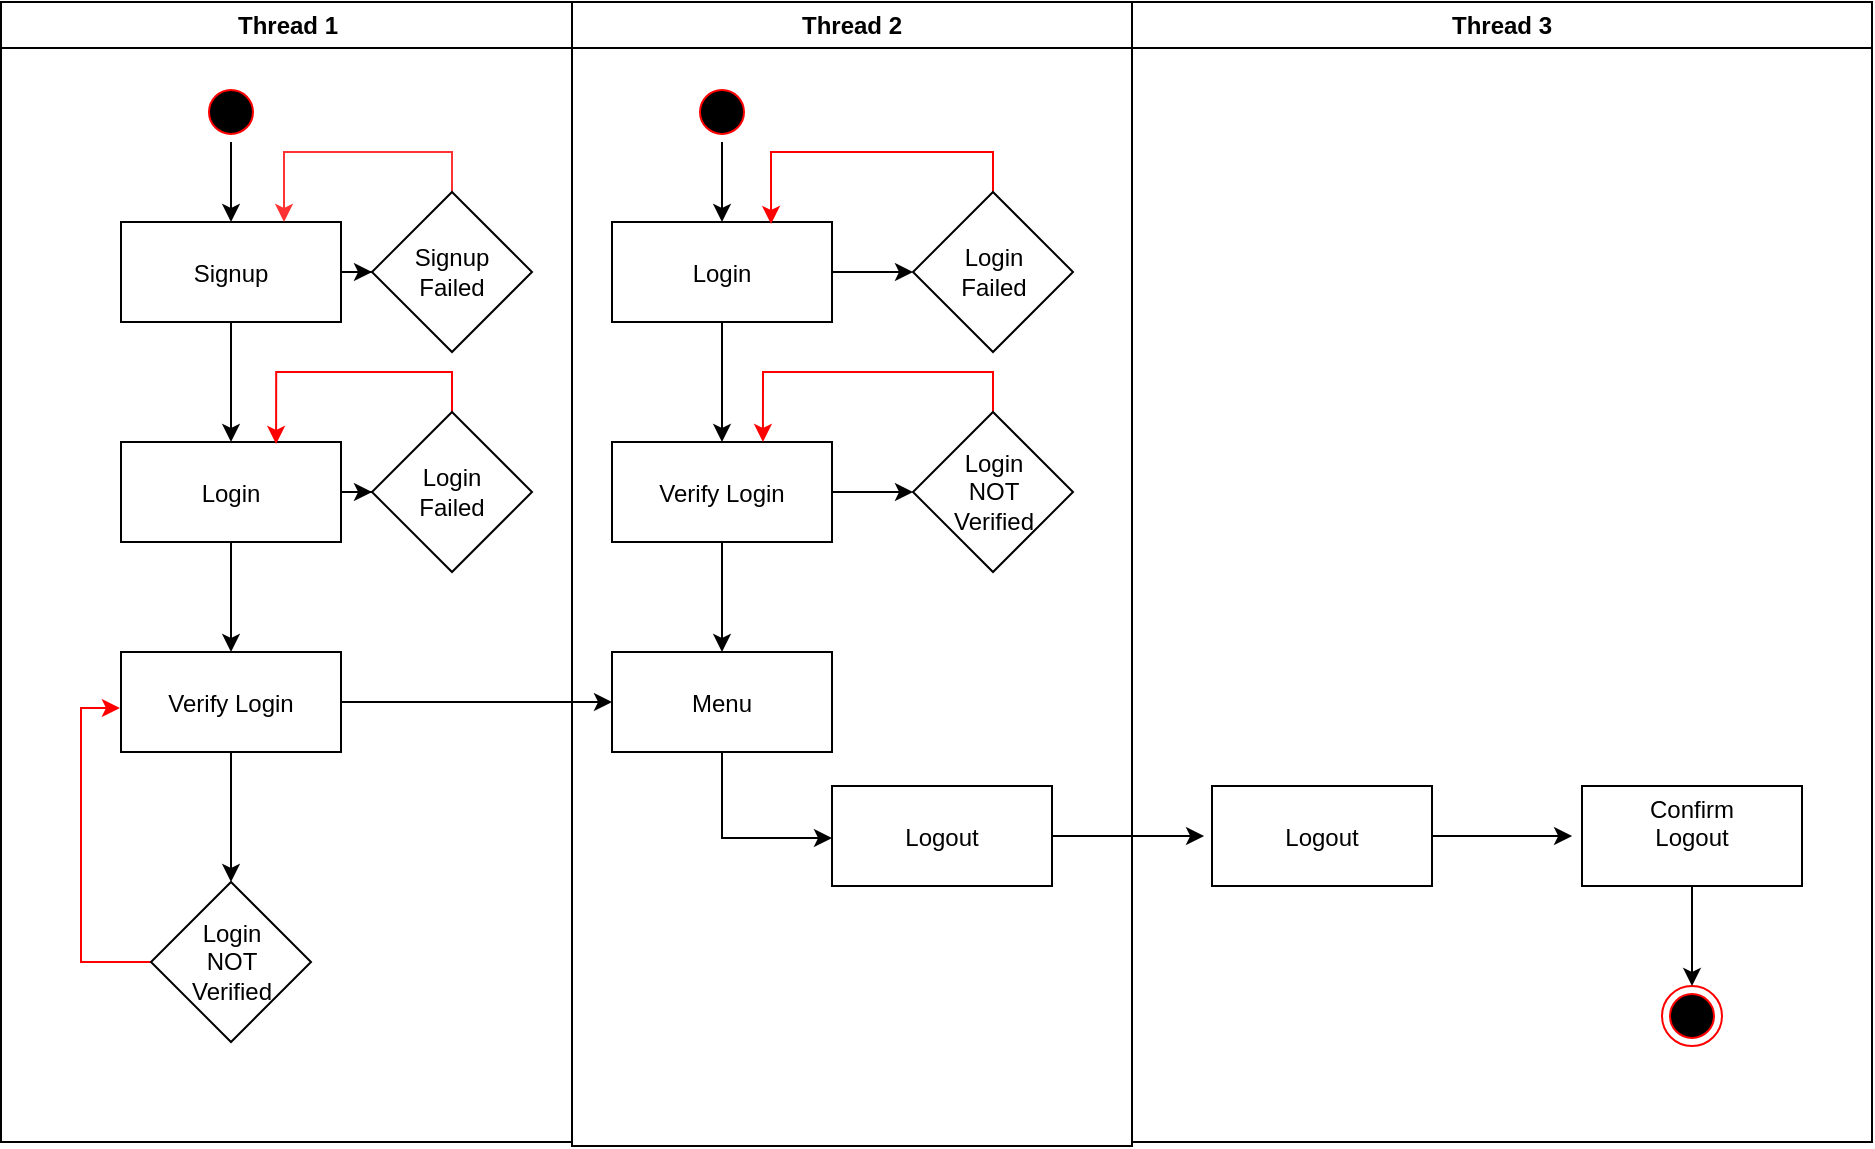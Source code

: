 <mxfile version="20.8.23" type="github">
  <diagram name="Page-1" id="e7e014a7-5840-1c2e-5031-d8a46d1fe8dd">
    <mxGraphModel dx="1360" dy="795" grid="1" gridSize="10" guides="1" tooltips="1" connect="1" arrows="1" fold="1" page="1" pageScale="1" pageWidth="1169" pageHeight="826" background="none" math="0" shadow="0">
      <root>
        <mxCell id="0" />
        <mxCell id="1" parent="0" />
        <mxCell id="hJeXfJ9joHmPJ0TFAOnG-43" value="" style="edgeStyle=orthogonalEdgeStyle;rounded=0;orthogonalLoop=1;jettySize=auto;html=1;strokeColor=#000000;entryX=-0.036;entryY=0.5;entryDx=0;entryDy=0;entryPerimeter=0;" parent="1" source="hJeXfJ9joHmPJ0TFAOnG-39" target="hJeXfJ9joHmPJ0TFAOnG-42" edge="1">
          <mxGeometry relative="1" as="geometry" />
        </mxCell>
        <mxCell id="LdhuR25lk1DsIXaJExgV-56" style="edgeStyle=orthogonalEdgeStyle;rounded=0;orthogonalLoop=1;jettySize=auto;html=1;" parent="1" source="10" target="18" edge="1">
          <mxGeometry relative="1" as="geometry" />
        </mxCell>
        <mxCell id="2" value="Thread 1" style="swimlane;whiteSpace=wrap" parent="1" vertex="1">
          <mxGeometry x="164.5" y="128" width="285.5" height="570" as="geometry" />
        </mxCell>
        <mxCell id="LdhuR25lk1DsIXaJExgV-53" value="" style="edgeStyle=orthogonalEdgeStyle;rounded=0;orthogonalLoop=1;jettySize=auto;html=1;" parent="2" source="5" target="7" edge="1">
          <mxGeometry relative="1" as="geometry" />
        </mxCell>
        <mxCell id="5" value="" style="ellipse;shape=startState;fillColor=#000000;strokeColor=#ff0000;" parent="2" vertex="1">
          <mxGeometry x="100" y="40" width="30" height="30" as="geometry" />
        </mxCell>
        <mxCell id="LdhuR25lk1DsIXaJExgV-54" value="" style="edgeStyle=orthogonalEdgeStyle;rounded=0;orthogonalLoop=1;jettySize=auto;html=1;" parent="2" source="7" target="8" edge="1">
          <mxGeometry relative="1" as="geometry" />
        </mxCell>
        <mxCell id="LdhuR25lk1DsIXaJExgV-74" value="" style="edgeStyle=orthogonalEdgeStyle;rounded=0;orthogonalLoop=1;jettySize=auto;html=1;" parent="2" source="7" target="LdhuR25lk1DsIXaJExgV-73" edge="1">
          <mxGeometry relative="1" as="geometry" />
        </mxCell>
        <mxCell id="7" value="Signup" style="" parent="2" vertex="1">
          <mxGeometry x="60" y="110" width="110" height="50" as="geometry" />
        </mxCell>
        <mxCell id="LdhuR25lk1DsIXaJExgV-55" value="" style="edgeStyle=orthogonalEdgeStyle;rounded=0;orthogonalLoop=1;jettySize=auto;html=1;" parent="2" source="8" target="10" edge="1">
          <mxGeometry relative="1" as="geometry" />
        </mxCell>
        <mxCell id="LdhuR25lk1DsIXaJExgV-71" value="" style="edgeStyle=orthogonalEdgeStyle;rounded=0;orthogonalLoop=1;jettySize=auto;html=1;" parent="2" source="8" target="LdhuR25lk1DsIXaJExgV-70" edge="1">
          <mxGeometry relative="1" as="geometry" />
        </mxCell>
        <mxCell id="8" value="Login" style="" parent="2" vertex="1">
          <mxGeometry x="60" y="220" width="110" height="50" as="geometry" />
        </mxCell>
        <mxCell id="LdhuR25lk1DsIXaJExgV-68" value="" style="edgeStyle=orthogonalEdgeStyle;rounded=0;orthogonalLoop=1;jettySize=auto;html=1;" parent="2" source="10" target="LdhuR25lk1DsIXaJExgV-67" edge="1">
          <mxGeometry relative="1" as="geometry" />
        </mxCell>
        <mxCell id="10" value="Verify Login" style="" parent="2" vertex="1">
          <mxGeometry x="60" y="325" width="110" height="50" as="geometry" />
        </mxCell>
        <mxCell id="LdhuR25lk1DsIXaJExgV-69" style="edgeStyle=orthogonalEdgeStyle;rounded=0;orthogonalLoop=1;jettySize=auto;html=1;exitX=0;exitY=0.5;exitDx=0;exitDy=0;entryX=-0.005;entryY=0.56;entryDx=0;entryDy=0;entryPerimeter=0;strokeColor=#FF0000;" parent="2" source="LdhuR25lk1DsIXaJExgV-67" target="10" edge="1">
          <mxGeometry relative="1" as="geometry" />
        </mxCell>
        <mxCell id="LdhuR25lk1DsIXaJExgV-67" value="&lt;div&gt;Login&lt;/div&gt;&lt;div&gt;NOT&lt;/div&gt;&lt;div&gt;Verified&lt;br&gt;&lt;/div&gt;" style="rhombus;whiteSpace=wrap;html=1;fillColor=rgb(255, 255, 255);" parent="2" vertex="1">
          <mxGeometry x="75" y="440" width="80" height="80" as="geometry" />
        </mxCell>
        <mxCell id="LdhuR25lk1DsIXaJExgV-72" style="edgeStyle=orthogonalEdgeStyle;rounded=0;orthogonalLoop=1;jettySize=auto;html=1;exitX=0.5;exitY=0;exitDx=0;exitDy=0;entryX=0.705;entryY=0.02;entryDx=0;entryDy=0;entryPerimeter=0;strokeColor=#FF0000;" parent="2" source="LdhuR25lk1DsIXaJExgV-70" target="8" edge="1">
          <mxGeometry relative="1" as="geometry" />
        </mxCell>
        <mxCell id="LdhuR25lk1DsIXaJExgV-70" value="&lt;div&gt;Login&lt;/div&gt;&lt;div&gt;Failed&lt;br&gt;&lt;/div&gt;" style="rhombus;whiteSpace=wrap;html=1;fillColor=rgb(255, 255, 255);" parent="2" vertex="1">
          <mxGeometry x="185.5" y="205" width="80" height="80" as="geometry" />
        </mxCell>
        <mxCell id="LdhuR25lk1DsIXaJExgV-75" style="edgeStyle=orthogonalEdgeStyle;rounded=0;orthogonalLoop=1;jettySize=auto;html=1;exitX=0.5;exitY=0;exitDx=0;exitDy=0;entryX=0.741;entryY=0;entryDx=0;entryDy=0;entryPerimeter=0;strokeColor=#FF3333;" parent="2" source="LdhuR25lk1DsIXaJExgV-73" target="7" edge="1">
          <mxGeometry relative="1" as="geometry" />
        </mxCell>
        <mxCell id="LdhuR25lk1DsIXaJExgV-73" value="&lt;div&gt;Signup&lt;/div&gt;&lt;div&gt;Failed&lt;br&gt;&lt;/div&gt;" style="rhombus;whiteSpace=wrap;html=1;fillColor=rgb(255, 255, 255);" parent="2" vertex="1">
          <mxGeometry x="185.5" y="95" width="80" height="80" as="geometry" />
        </mxCell>
        <mxCell id="3" value="Thread 2" style="swimlane;whiteSpace=wrap" parent="1" vertex="1">
          <mxGeometry x="450" y="128" width="280" height="572" as="geometry" />
        </mxCell>
        <mxCell id="LdhuR25lk1DsIXaJExgV-61" value="" style="edgeStyle=orthogonalEdgeStyle;rounded=0;orthogonalLoop=1;jettySize=auto;html=1;" parent="3" source="13" target="15" edge="1">
          <mxGeometry relative="1" as="geometry" />
        </mxCell>
        <mxCell id="13" value="" style="ellipse;shape=startState;fillColor=#000000;strokeColor=#ff0000;" parent="3" vertex="1">
          <mxGeometry x="60" y="40" width="30" height="30" as="geometry" />
        </mxCell>
        <mxCell id="LdhuR25lk1DsIXaJExgV-50" value="" style="edgeStyle=orthogonalEdgeStyle;rounded=0;orthogonalLoop=1;jettySize=auto;html=1;" parent="3" source="15" target="LdhuR25lk1DsIXaJExgV-49" edge="1">
          <mxGeometry relative="1" as="geometry" />
        </mxCell>
        <mxCell id="LdhuR25lk1DsIXaJExgV-57" value="" style="edgeStyle=orthogonalEdgeStyle;rounded=0;orthogonalLoop=1;jettySize=auto;html=1;" parent="3" source="15" target="16" edge="1">
          <mxGeometry relative="1" as="geometry" />
        </mxCell>
        <mxCell id="15" value="Login" style="" parent="3" vertex="1">
          <mxGeometry x="20" y="110" width="110" height="50" as="geometry" />
        </mxCell>
        <mxCell id="LdhuR25lk1DsIXaJExgV-52" value="" style="edgeStyle=orthogonalEdgeStyle;rounded=0;orthogonalLoop=1;jettySize=auto;html=1;" parent="3" source="16" target="LdhuR25lk1DsIXaJExgV-51" edge="1">
          <mxGeometry relative="1" as="geometry" />
        </mxCell>
        <mxCell id="LdhuR25lk1DsIXaJExgV-58" value="" style="edgeStyle=orthogonalEdgeStyle;rounded=0;orthogonalLoop=1;jettySize=auto;html=1;" parent="3" source="16" target="18" edge="1">
          <mxGeometry relative="1" as="geometry" />
        </mxCell>
        <mxCell id="16" value="Verify Login" style="" parent="3" vertex="1">
          <mxGeometry x="20" y="220" width="110" height="50" as="geometry" />
        </mxCell>
        <mxCell id="hJeXfJ9joHmPJ0TFAOnG-41" style="edgeStyle=orthogonalEdgeStyle;rounded=0;orthogonalLoop=1;jettySize=auto;html=1;entryX=0;entryY=0.52;entryDx=0;entryDy=0;entryPerimeter=0;strokeColor=#000000;" parent="3" source="18" target="hJeXfJ9joHmPJ0TFAOnG-39" edge="1">
          <mxGeometry relative="1" as="geometry" />
        </mxCell>
        <mxCell id="18" value="Menu" style="" parent="3" vertex="1">
          <mxGeometry x="20" y="325" width="110" height="50" as="geometry" />
        </mxCell>
        <mxCell id="LdhuR25lk1DsIXaJExgV-60" style="edgeStyle=orthogonalEdgeStyle;rounded=0;orthogonalLoop=1;jettySize=auto;html=1;exitX=0.5;exitY=0;exitDx=0;exitDy=0;entryX=0.723;entryY=0.02;entryDx=0;entryDy=0;entryPerimeter=0;strokeColor=#FF0000;" parent="3" source="LdhuR25lk1DsIXaJExgV-49" target="15" edge="1">
          <mxGeometry relative="1" as="geometry" />
        </mxCell>
        <mxCell id="LdhuR25lk1DsIXaJExgV-49" value="&lt;div&gt;Login&lt;/div&gt;&lt;div&gt;Failed&lt;br&gt;&lt;/div&gt;" style="rhombus;whiteSpace=wrap;html=1;fillColor=rgb(255, 255, 255);" parent="3" vertex="1">
          <mxGeometry x="170.5" y="95" width="80" height="80" as="geometry" />
        </mxCell>
        <mxCell id="LdhuR25lk1DsIXaJExgV-59" style="edgeStyle=orthogonalEdgeStyle;rounded=0;orthogonalLoop=1;jettySize=auto;html=1;exitX=0.5;exitY=0;exitDx=0;exitDy=0;entryX=0.686;entryY=0;entryDx=0;entryDy=0;entryPerimeter=0;strokeColor=#FF0000;" parent="3" source="LdhuR25lk1DsIXaJExgV-51" target="16" edge="1">
          <mxGeometry relative="1" as="geometry" />
        </mxCell>
        <mxCell id="LdhuR25lk1DsIXaJExgV-51" value="&lt;div&gt;Login&lt;/div&gt;&lt;div&gt;NOT&lt;br&gt;&lt;/div&gt;&lt;div&gt;Verified&lt;br&gt;&lt;/div&gt;" style="rhombus;whiteSpace=wrap;html=1;fillColor=rgb(255, 255, 255);" parent="3" vertex="1">
          <mxGeometry x="170.5" y="205" width="80" height="80" as="geometry" />
        </mxCell>
        <mxCell id="hJeXfJ9joHmPJ0TFAOnG-39" value="Logout" style="fillColor=rgb(255, 255, 255);strokeColor=rgb(0, 0, 0);fontColor=rgb(0, 0, 0);" parent="3" vertex="1">
          <mxGeometry x="130" y="392" width="110" height="50" as="geometry" />
        </mxCell>
        <mxCell id="4" value="Thread 3" style="swimlane;whiteSpace=wrap" parent="1" vertex="1">
          <mxGeometry x="730" y="128" width="370" height="570" as="geometry" />
        </mxCell>
        <mxCell id="38" value="" style="ellipse;shape=endState;fillColor=#000000;strokeColor=#ff0000" parent="4" vertex="1">
          <mxGeometry x="265" y="492" width="30" height="30" as="geometry" />
        </mxCell>
        <mxCell id="no-FgJv35wXuLeluLs2J-44" value="YES" style="edgeStyle=orthogonalEdgeStyle;rounded=0;orthogonalLoop=1;jettySize=auto;html=1;exitX=0.5;exitY=1;exitDx=0;exitDy=0;entryX=1;entryY=0.5;entryDx=0;entryDy=0;" parent="4" edge="1">
          <mxGeometry relative="1" as="geometry">
            <mxPoint x="320" y="350" as="targetPoint" />
          </mxGeometry>
        </mxCell>
        <mxCell id="no-FgJv35wXuLeluLs2J-45" value="NO" style="edgeStyle=orthogonalEdgeStyle;rounded=0;orthogonalLoop=1;jettySize=auto;html=1;exitX=0.5;exitY=0;exitDx=0;exitDy=0;entryX=0;entryY=0.14;entryDx=0;entryDy=0;entryPerimeter=0;" parent="4" edge="1">
          <mxGeometry relative="1" as="geometry">
            <mxPoint x="60" y="332" as="targetPoint" />
            <Array as="points">
              <mxPoint x="280" y="153" />
              <mxPoint x="20" y="153" />
              <mxPoint x="20" y="332" />
            </Array>
          </mxGeometry>
        </mxCell>
        <mxCell id="hJeXfJ9joHmPJ0TFAOnG-45" value="" style="edgeStyle=orthogonalEdgeStyle;rounded=0;orthogonalLoop=1;jettySize=auto;html=1;strokeColor=#000000;entryX=-0.045;entryY=0.5;entryDx=0;entryDy=0;entryPerimeter=0;" parent="4" source="hJeXfJ9joHmPJ0TFAOnG-42" target="hJeXfJ9joHmPJ0TFAOnG-44" edge="1">
          <mxGeometry relative="1" as="geometry" />
        </mxCell>
        <mxCell id="hJeXfJ9joHmPJ0TFAOnG-42" value="Logout" style="fillColor=rgb(255, 255, 255);strokeColor=rgb(0, 0, 0);fontColor=rgb(0, 0, 0);" parent="4" vertex="1">
          <mxGeometry x="40" y="392" width="110" height="50" as="geometry" />
        </mxCell>
        <mxCell id="hJeXfJ9joHmPJ0TFAOnG-46" value="" style="edgeStyle=orthogonalEdgeStyle;rounded=0;orthogonalLoop=1;jettySize=auto;html=1;strokeColor=#000000;" parent="4" source="hJeXfJ9joHmPJ0TFAOnG-44" target="38" edge="1">
          <mxGeometry relative="1" as="geometry" />
        </mxCell>
        <mxCell id="hJeXfJ9joHmPJ0TFAOnG-44" value="Confirm&#xa;Logout&#xa;" style="fillColor=rgb(255, 255, 255);strokeColor=rgb(0, 0, 0);fontColor=rgb(0, 0, 0);" parent="4" vertex="1">
          <mxGeometry x="225" y="392" width="110" height="50" as="geometry" />
        </mxCell>
      </root>
    </mxGraphModel>
  </diagram>
</mxfile>
